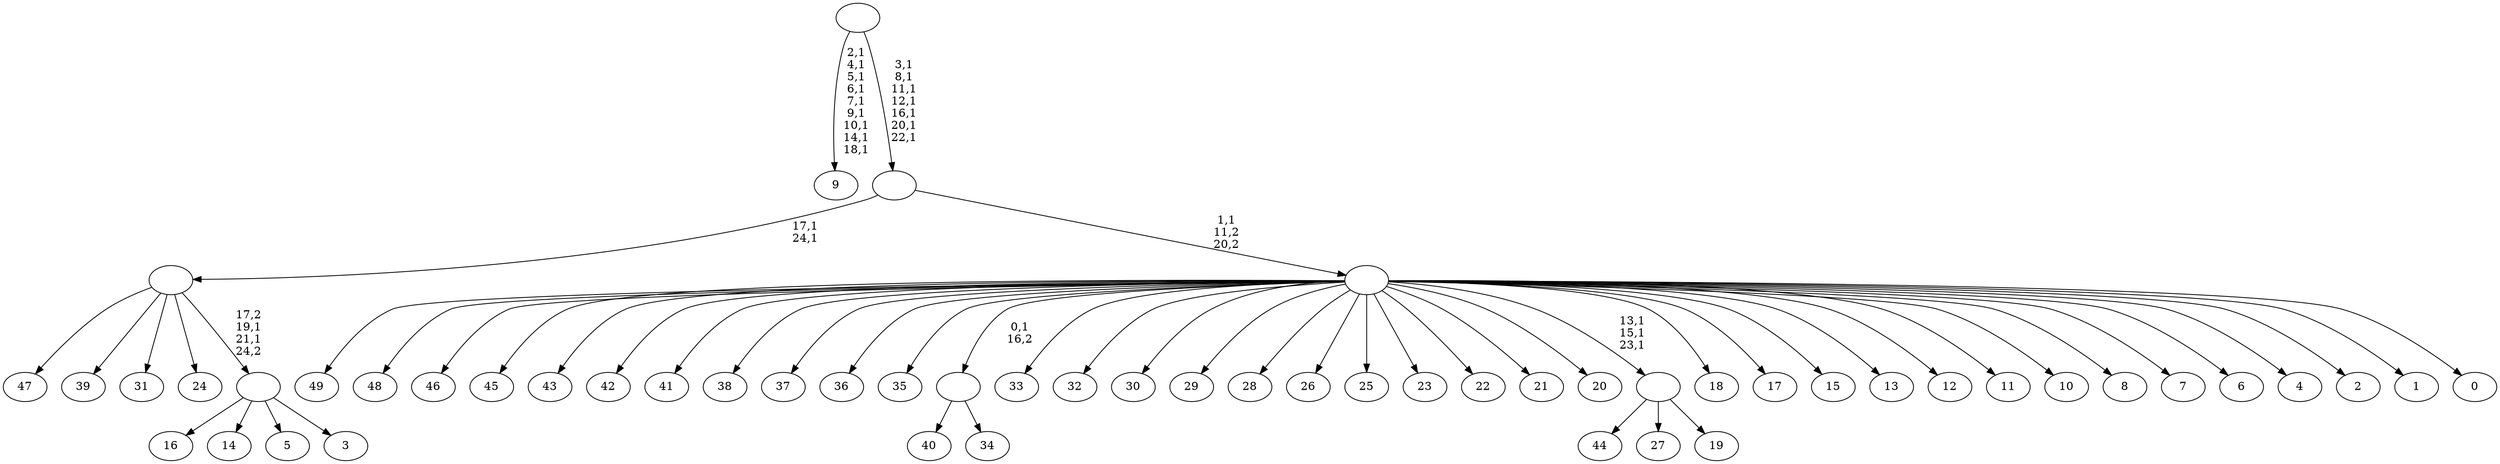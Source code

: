 digraph T {
	75 [label="49"]
	74 [label="48"]
	73 [label="47"]
	72 [label="46"]
	71 [label="45"]
	70 [label="44"]
	69 [label="43"]
	68 [label="42"]
	67 [label="41"]
	66 [label="40"]
	65 [label="39"]
	64 [label="38"]
	63 [label="37"]
	62 [label="36"]
	61 [label="35"]
	60 [label="34"]
	59 [label=""]
	58 [label="33"]
	57 [label="32"]
	56 [label="31"]
	55 [label="30"]
	54 [label="29"]
	53 [label="28"]
	52 [label="27"]
	51 [label="26"]
	50 [label="25"]
	49 [label="24"]
	48 [label="23"]
	47 [label="22"]
	46 [label="21"]
	45 [label="20"]
	44 [label="19"]
	43 [label=""]
	40 [label="18"]
	39 [label="17"]
	38 [label="16"]
	37 [label="15"]
	36 [label="14"]
	35 [label="13"]
	34 [label="12"]
	33 [label="11"]
	32 [label="10"]
	31 [label="9"]
	21 [label="8"]
	20 [label="7"]
	19 [label="6"]
	18 [label="5"]
	17 [label="4"]
	16 [label="3"]
	15 [label=""]
	13 [label=""]
	11 [label="2"]
	10 [label="1"]
	9 [label="0"]
	8 [label=""]
	7 [label=""]
	0 [label=""]
	59 -> 66 [label=""]
	59 -> 60 [label=""]
	43 -> 70 [label=""]
	43 -> 52 [label=""]
	43 -> 44 [label=""]
	15 -> 38 [label=""]
	15 -> 36 [label=""]
	15 -> 18 [label=""]
	15 -> 16 [label=""]
	13 -> 15 [label="17,2\n19,1\n21,1\n24,2"]
	13 -> 73 [label=""]
	13 -> 65 [label=""]
	13 -> 56 [label=""]
	13 -> 49 [label=""]
	8 -> 43 [label="13,1\n15,1\n23,1"]
	8 -> 75 [label=""]
	8 -> 74 [label=""]
	8 -> 72 [label=""]
	8 -> 71 [label=""]
	8 -> 69 [label=""]
	8 -> 68 [label=""]
	8 -> 67 [label=""]
	8 -> 64 [label=""]
	8 -> 63 [label=""]
	8 -> 62 [label=""]
	8 -> 61 [label=""]
	8 -> 59 [label="0,1\n16,2"]
	8 -> 58 [label=""]
	8 -> 57 [label=""]
	8 -> 55 [label=""]
	8 -> 54 [label=""]
	8 -> 53 [label=""]
	8 -> 51 [label=""]
	8 -> 50 [label=""]
	8 -> 48 [label=""]
	8 -> 47 [label=""]
	8 -> 46 [label=""]
	8 -> 45 [label=""]
	8 -> 40 [label=""]
	8 -> 39 [label=""]
	8 -> 37 [label=""]
	8 -> 35 [label=""]
	8 -> 34 [label=""]
	8 -> 33 [label=""]
	8 -> 32 [label=""]
	8 -> 21 [label=""]
	8 -> 20 [label=""]
	8 -> 19 [label=""]
	8 -> 17 [label=""]
	8 -> 11 [label=""]
	8 -> 10 [label=""]
	8 -> 9 [label=""]
	7 -> 13 [label="17,1\n24,1"]
	7 -> 8 [label="1,1\n11,2\n20,2"]
	0 -> 7 [label="3,1\n8,1\n11,1\n12,1\n16,1\n20,1\n22,1"]
	0 -> 31 [label="2,1\n4,1\n5,1\n6,1\n7,1\n9,1\n10,1\n14,1\n18,1"]
}
